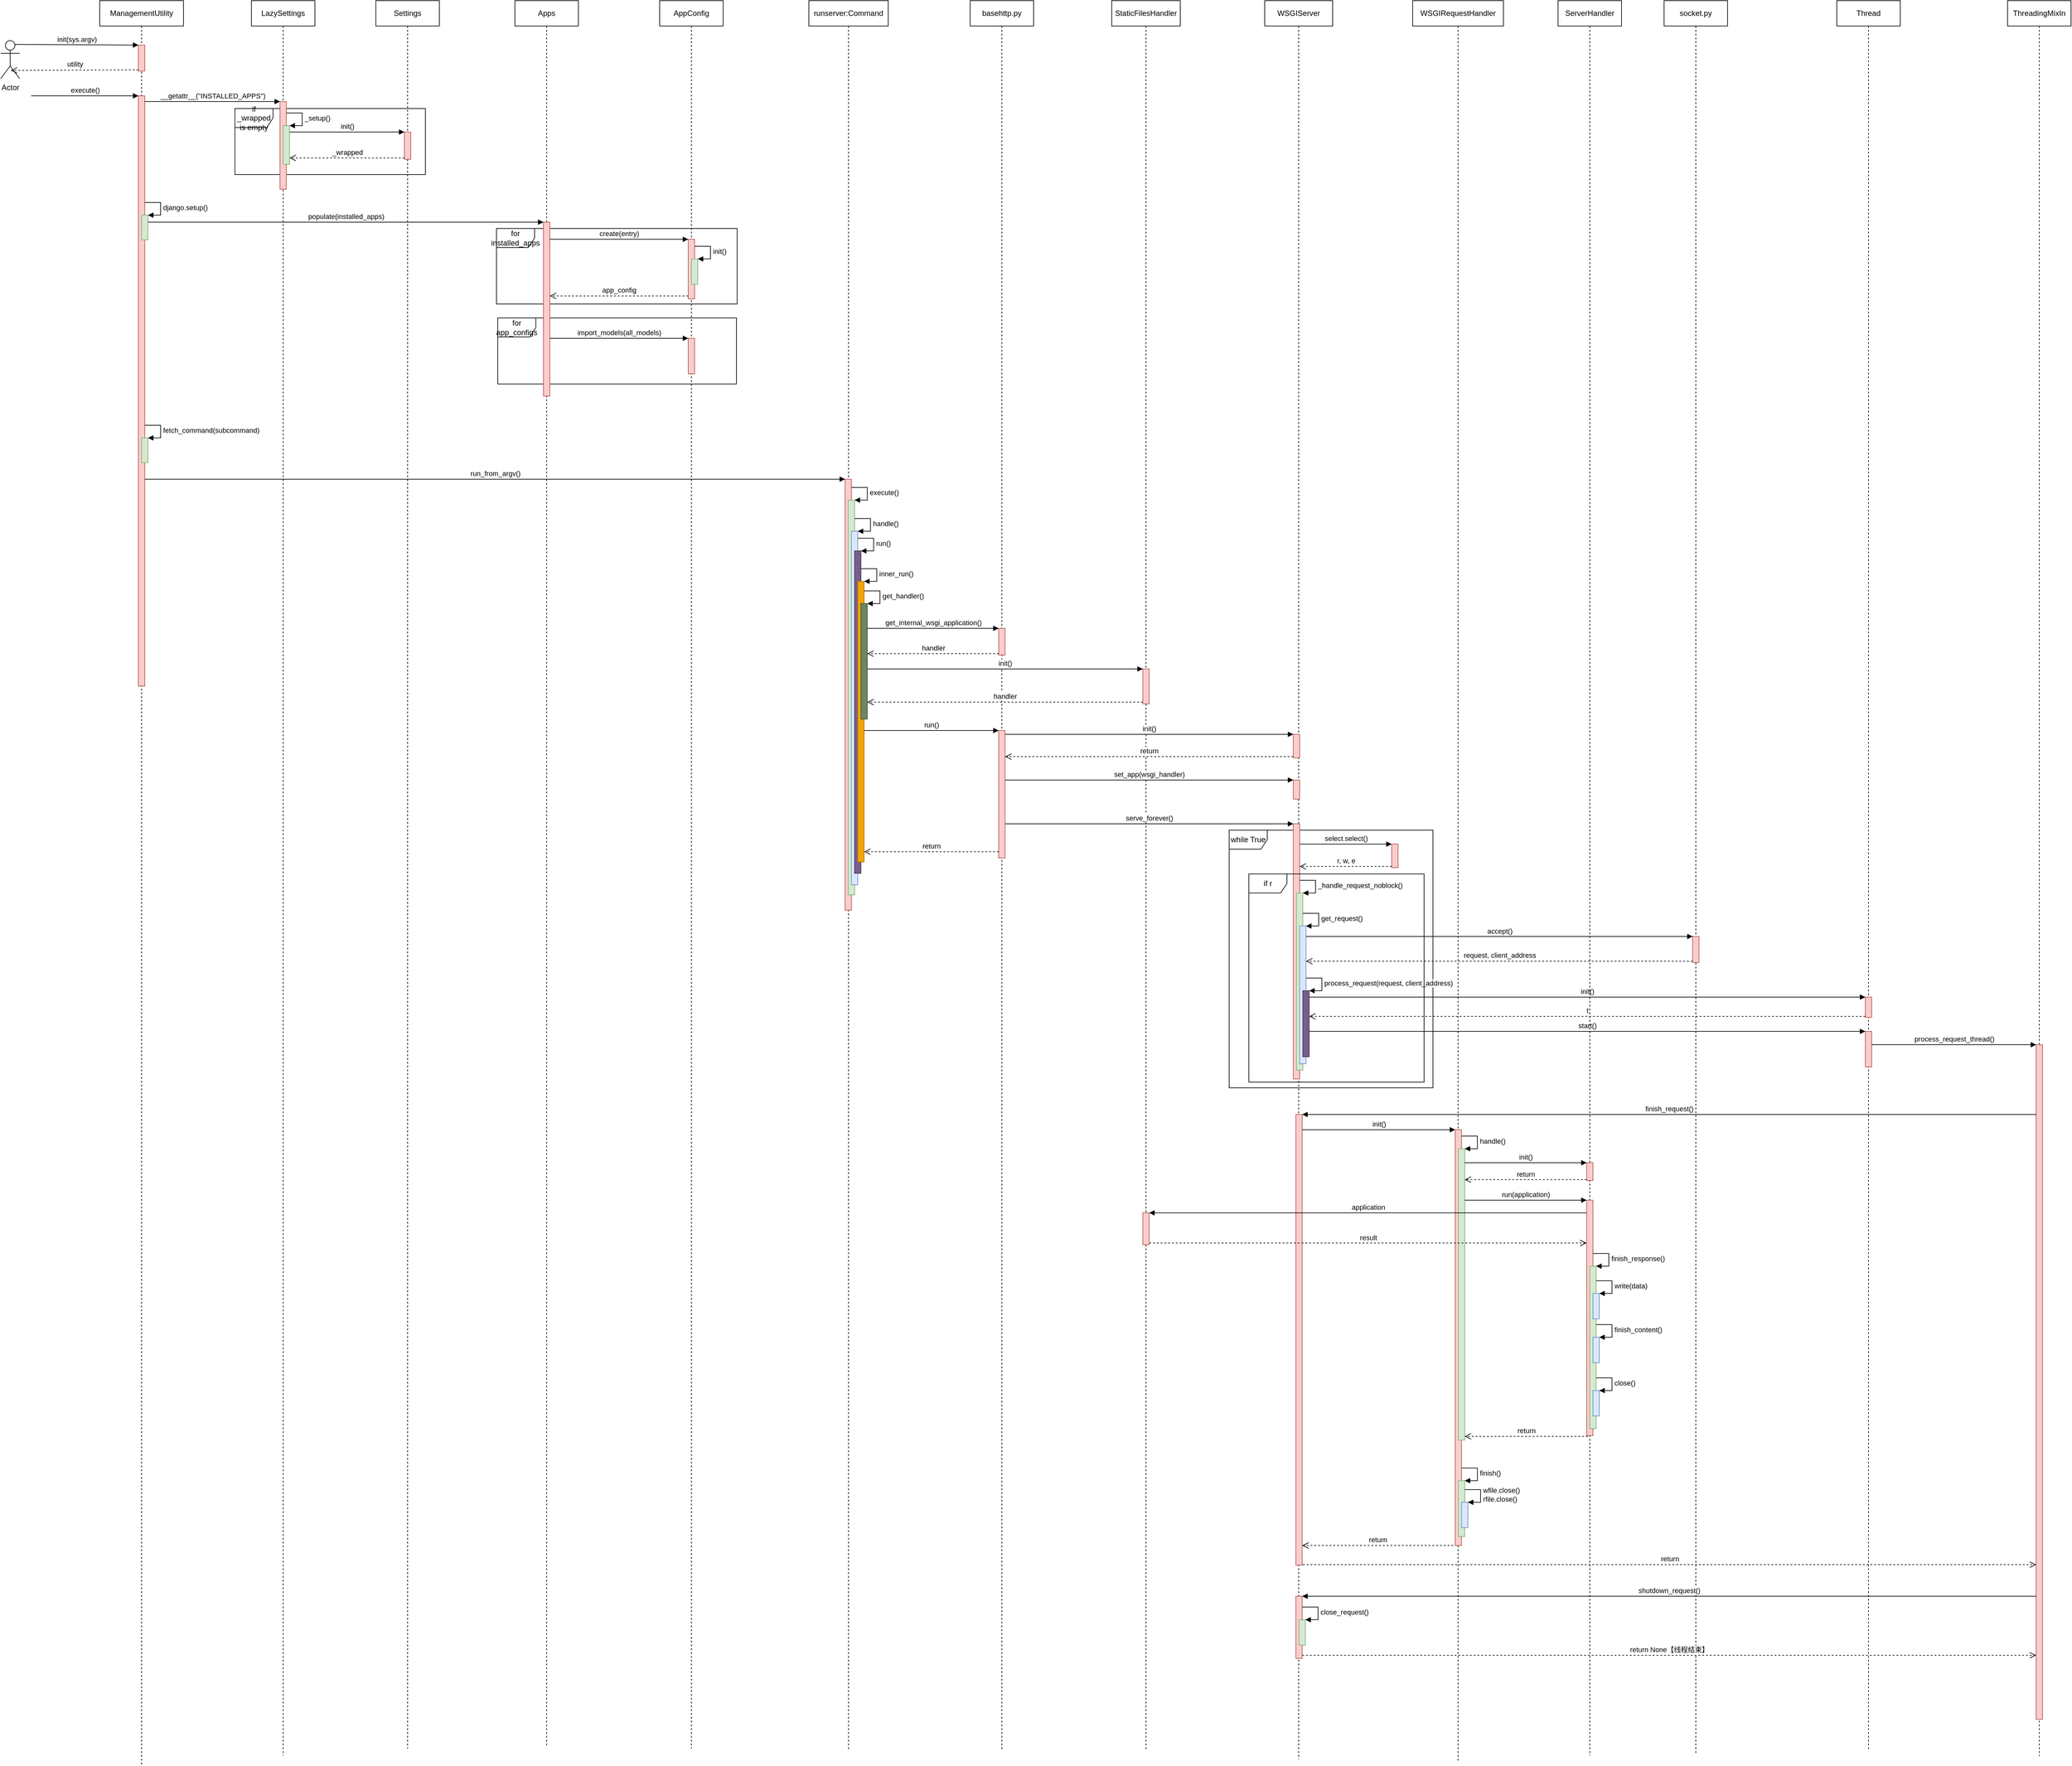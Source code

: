 <mxfile version="12.2.6" type="github" pages="1">
  <diagram name="Page-1" id="13e1069c-82ec-6db2-03f1-153e76fe0fe0">
    <mxGraphModel dx="868" dy="860" grid="0" gridSize="10" guides="1" tooltips="1" connect="1" arrows="1" fold="1" page="0" pageScale="1" pageWidth="1100" pageHeight="850" background="#ffffff" math="0" shadow="0">
      <root>
        <mxCell id="0"/>
        <mxCell id="1" parent="0"/>
        <mxCell id="K_6I9SXQ4BG5GaX6Mt39-45" value="while True" style="shape=umlFrame;whiteSpace=wrap;html=1;" parent="1" vertex="1">
          <mxGeometry x="1969" y="1291" width="321" height="406" as="geometry"/>
        </mxCell>
        <mxCell id="3R1nxpf77wTPrujjXhb4-21" value="if _wrapped is empty" style="shape=umlFrame;whiteSpace=wrap;html=1;" parent="1" vertex="1">
          <mxGeometry x="403" y="154" width="300" height="104" as="geometry"/>
        </mxCell>
        <mxCell id="K_6I9SXQ4BG5GaX6Mt39-1" value="for installed_apps" style="shape=umlFrame;whiteSpace=wrap;html=1;" parent="1" vertex="1">
          <mxGeometry x="815" y="343" width="379" height="119" as="geometry"/>
        </mxCell>
        <mxCell id="K_6I9SXQ4BG5GaX6Mt39-5" value="for&lt;br&gt;app_configs" style="shape=umlFrame;whiteSpace=wrap;html=1;" parent="1" vertex="1">
          <mxGeometry x="817" y="484" width="376" height="104" as="geometry"/>
        </mxCell>
        <mxCell id="3R1nxpf77wTPrujjXhb4-1" value="ManagementUtility" style="shape=umlLifeline;perimeter=lifelinePerimeter;whiteSpace=wrap;html=1;container=1;collapsible=0;recursiveResize=0;outlineConnect=0;" parent="1" vertex="1">
          <mxGeometry x="190" y="-16" width="132" height="2780" as="geometry"/>
        </mxCell>
        <mxCell id="3R1nxpf77wTPrujjXhb4-3" value="" style="html=1;points=[];perimeter=orthogonalPerimeter;fillColor=#f8cecc;strokeColor=#b85450;" parent="3R1nxpf77wTPrujjXhb4-1" vertex="1">
          <mxGeometry x="61" y="70" width="10" height="41" as="geometry"/>
        </mxCell>
        <mxCell id="3R1nxpf77wTPrujjXhb4-6" value="" style="html=1;points=[];perimeter=orthogonalPerimeter;fontFamily=Helvetica;fontSize=12;align=center;strokeColor=#b85450;fillColor=#f8cecc;" parent="3R1nxpf77wTPrujjXhb4-1" vertex="1">
          <mxGeometry x="61" y="150" width="10" height="930" as="geometry"/>
        </mxCell>
        <mxCell id="3R1nxpf77wTPrujjXhb4-7" value="&lt;span style=&quot;font-size: 11px&quot;&gt;execute()&lt;/span&gt;" style="html=1;verticalAlign=bottom;endArrow=block;entryX=0;entryY=0;" parent="3R1nxpf77wTPrujjXhb4-1" target="3R1nxpf77wTPrujjXhb4-6" edge="1">
          <mxGeometry relative="1" as="geometry">
            <mxPoint x="-108" y="150" as="sourcePoint"/>
          </mxGeometry>
        </mxCell>
        <mxCell id="3R1nxpf77wTPrujjXhb4-25" value="" style="html=1;points=[];perimeter=orthogonalPerimeter;fillColor=#d5e8d4;strokeColor=#82b366;" parent="3R1nxpf77wTPrujjXhb4-1" vertex="1">
          <mxGeometry x="66" y="338" width="10" height="39" as="geometry"/>
        </mxCell>
        <mxCell id="3R1nxpf77wTPrujjXhb4-26" value="django.setup()" style="edgeStyle=orthogonalEdgeStyle;html=1;align=left;spacingLeft=2;endArrow=block;rounded=0;entryX=1;entryY=0;" parent="3R1nxpf77wTPrujjXhb4-1" target="3R1nxpf77wTPrujjXhb4-25" edge="1">
          <mxGeometry relative="1" as="geometry">
            <mxPoint x="71" y="318" as="sourcePoint"/>
            <Array as="points">
              <mxPoint x="96" y="318"/>
            </Array>
          </mxGeometry>
        </mxCell>
        <mxCell id="K_6I9SXQ4BG5GaX6Mt39-6" value="" style="html=1;points=[];perimeter=orthogonalPerimeter;fillColor=#d5e8d4;strokeColor=#82b366;" parent="3R1nxpf77wTPrujjXhb4-1" vertex="1">
          <mxGeometry x="66" y="689" width="10" height="39" as="geometry"/>
        </mxCell>
        <mxCell id="K_6I9SXQ4BG5GaX6Mt39-7" value="fetch_command(subcommand)" style="edgeStyle=orthogonalEdgeStyle;html=1;align=left;spacingLeft=2;endArrow=block;rounded=0;entryX=1;entryY=0;" parent="3R1nxpf77wTPrujjXhb4-1" target="K_6I9SXQ4BG5GaX6Mt39-6" edge="1">
          <mxGeometry relative="1" as="geometry">
            <mxPoint x="71" y="669" as="sourcePoint"/>
            <Array as="points">
              <mxPoint x="96" y="669"/>
            </Array>
          </mxGeometry>
        </mxCell>
        <mxCell id="3R1nxpf77wTPrujjXhb4-2" value="Actor" style="shape=umlActor;verticalLabelPosition=bottom;labelBackgroundColor=#ffffff;verticalAlign=top;html=1;" parent="1" vertex="1">
          <mxGeometry x="34" y="47" width="30" height="60" as="geometry"/>
        </mxCell>
        <mxCell id="3R1nxpf77wTPrujjXhb4-4" value="init(sys.argv)" style="html=1;verticalAlign=bottom;endArrow=block;entryX=0;entryY=0;exitX=0.75;exitY=0.1;exitDx=0;exitDy=0;exitPerimeter=0;" parent="1" source="3R1nxpf77wTPrujjXhb4-2" target="3R1nxpf77wTPrujjXhb4-3" edge="1">
          <mxGeometry relative="1" as="geometry">
            <mxPoint x="181" y="54" as="sourcePoint"/>
          </mxGeometry>
        </mxCell>
        <mxCell id="3R1nxpf77wTPrujjXhb4-5" value="utility" style="html=1;verticalAlign=bottom;endArrow=open;dashed=1;endSize=8;exitX=0;exitY=0.95;entryX=0.533;entryY=0.783;entryDx=0;entryDy=0;entryPerimeter=0;" parent="1" source="3R1nxpf77wTPrujjXhb4-3" target="3R1nxpf77wTPrujjXhb4-2" edge="1">
          <mxGeometry relative="1" as="geometry">
            <mxPoint x="181" y="130" as="targetPoint"/>
          </mxGeometry>
        </mxCell>
        <mxCell id="3R1nxpf77wTPrujjXhb4-9" value="LazySettings" style="shape=umlLifeline;perimeter=lifelinePerimeter;whiteSpace=wrap;html=1;container=1;collapsible=0;recursiveResize=0;outlineConnect=0;" parent="1" vertex="1">
          <mxGeometry x="429" y="-16" width="100" height="2765" as="geometry"/>
        </mxCell>
        <mxCell id="3R1nxpf77wTPrujjXhb4-15" value="" style="html=1;points=[];perimeter=orthogonalPerimeter;fillColor=#f8cecc;strokeColor=#b85450;" parent="3R1nxpf77wTPrujjXhb4-9" vertex="1">
          <mxGeometry x="45" y="159" width="10" height="138" as="geometry"/>
        </mxCell>
        <mxCell id="3R1nxpf77wTPrujjXhb4-19" value="" style="html=1;points=[];perimeter=orthogonalPerimeter;fillColor=#d5e8d4;strokeColor=#82b366;" parent="3R1nxpf77wTPrujjXhb4-9" vertex="1">
          <mxGeometry x="50" y="197" width="10" height="61" as="geometry"/>
        </mxCell>
        <mxCell id="3R1nxpf77wTPrujjXhb4-20" value="_setup()" style="edgeStyle=orthogonalEdgeStyle;html=1;align=left;spacingLeft=2;endArrow=block;rounded=0;entryX=1;entryY=0;" parent="3R1nxpf77wTPrujjXhb4-9" target="3R1nxpf77wTPrujjXhb4-19" edge="1">
          <mxGeometry relative="1" as="geometry">
            <mxPoint x="55" y="177" as="sourcePoint"/>
            <Array as="points">
              <mxPoint x="80" y="177"/>
            </Array>
          </mxGeometry>
        </mxCell>
        <mxCell id="3R1nxpf77wTPrujjXhb4-16" value="__getattr__(&quot;INSTALLED_APPS&quot;)" style="html=1;verticalAlign=bottom;endArrow=block;entryX=0;entryY=0;" parent="1" source="3R1nxpf77wTPrujjXhb4-6" target="3R1nxpf77wTPrujjXhb4-15" edge="1">
          <mxGeometry relative="1" as="geometry">
            <mxPoint x="404" y="143" as="sourcePoint"/>
          </mxGeometry>
        </mxCell>
        <mxCell id="3R1nxpf77wTPrujjXhb4-18" value="Settings" style="shape=umlLifeline;perimeter=lifelinePerimeter;whiteSpace=wrap;html=1;container=1;collapsible=0;recursiveResize=0;outlineConnect=0;" parent="1" vertex="1">
          <mxGeometry x="625" y="-16" width="100" height="2754" as="geometry"/>
        </mxCell>
        <mxCell id="3R1nxpf77wTPrujjXhb4-22" value="" style="html=1;points=[];perimeter=orthogonalPerimeter;fillColor=#f8cecc;strokeColor=#b85450;" parent="3R1nxpf77wTPrujjXhb4-18" vertex="1">
          <mxGeometry x="45" y="207" width="10" height="43" as="geometry"/>
        </mxCell>
        <mxCell id="3R1nxpf77wTPrujjXhb4-23" value="init()" style="html=1;verticalAlign=bottom;endArrow=block;entryX=0;entryY=0;" parent="1" source="3R1nxpf77wTPrujjXhb4-19" target="3R1nxpf77wTPrujjXhb4-22" edge="1">
          <mxGeometry relative="1" as="geometry">
            <mxPoint x="600" y="191" as="sourcePoint"/>
          </mxGeometry>
        </mxCell>
        <mxCell id="3R1nxpf77wTPrujjXhb4-24" value="_wrapped" style="html=1;verticalAlign=bottom;endArrow=open;dashed=1;endSize=8;exitX=0;exitY=0.95;" parent="1" source="3R1nxpf77wTPrujjXhb4-22" target="3R1nxpf77wTPrujjXhb4-19" edge="1">
          <mxGeometry relative="1" as="geometry">
            <mxPoint x="514" y="228" as="targetPoint"/>
          </mxGeometry>
        </mxCell>
        <mxCell id="3R1nxpf77wTPrujjXhb4-27" value="Apps" style="shape=umlLifeline;perimeter=lifelinePerimeter;whiteSpace=wrap;html=1;container=1;collapsible=0;recursiveResize=0;outlineConnect=0;" parent="1" vertex="1">
          <mxGeometry x="844" y="-16" width="100" height="2751" as="geometry"/>
        </mxCell>
        <mxCell id="3R1nxpf77wTPrujjXhb4-28" value="" style="html=1;points=[];perimeter=orthogonalPerimeter;fillColor=#f8cecc;strokeColor=#b85450;" parent="3R1nxpf77wTPrujjXhb4-27" vertex="1">
          <mxGeometry x="45" y="349" width="10" height="274" as="geometry"/>
        </mxCell>
        <mxCell id="3R1nxpf77wTPrujjXhb4-29" value="populate(installed_apps)" style="html=1;verticalAlign=bottom;endArrow=block;entryX=0;entryY=0;" parent="1" source="3R1nxpf77wTPrujjXhb4-25" target="3R1nxpf77wTPrujjXhb4-28" edge="1">
          <mxGeometry relative="1" as="geometry">
            <mxPoint x="819" y="339" as="sourcePoint"/>
          </mxGeometry>
        </mxCell>
        <mxCell id="3R1nxpf77wTPrujjXhb4-31" value="AppConfig" style="shape=umlLifeline;perimeter=lifelinePerimeter;whiteSpace=wrap;html=1;container=1;collapsible=0;recursiveResize=0;outlineConnect=0;" parent="1" vertex="1">
          <mxGeometry x="1072" y="-16" width="100" height="2754" as="geometry"/>
        </mxCell>
        <mxCell id="3R1nxpf77wTPrujjXhb4-32" value="" style="html=1;points=[];perimeter=orthogonalPerimeter;fillColor=#f8cecc;strokeColor=#b85450;" parent="3R1nxpf77wTPrujjXhb4-31" vertex="1">
          <mxGeometry x="45" y="376" width="10" height="94" as="geometry"/>
        </mxCell>
        <mxCell id="3R1nxpf77wTPrujjXhb4-35" value="" style="html=1;points=[];perimeter=orthogonalPerimeter;fillColor=#d5e8d4;strokeColor=#82b366;" parent="3R1nxpf77wTPrujjXhb4-31" vertex="1">
          <mxGeometry x="50" y="407" width="10" height="40" as="geometry"/>
        </mxCell>
        <mxCell id="3R1nxpf77wTPrujjXhb4-36" value="init()" style="edgeStyle=orthogonalEdgeStyle;html=1;align=left;spacingLeft=2;endArrow=block;rounded=0;entryX=1;entryY=0;" parent="3R1nxpf77wTPrujjXhb4-31" target="3R1nxpf77wTPrujjXhb4-35" edge="1">
          <mxGeometry relative="1" as="geometry">
            <mxPoint x="55" y="387" as="sourcePoint"/>
            <Array as="points">
              <mxPoint x="80" y="387"/>
            </Array>
          </mxGeometry>
        </mxCell>
        <mxCell id="K_6I9SXQ4BG5GaX6Mt39-2" value="" style="html=1;points=[];perimeter=orthogonalPerimeter;fillColor=#f8cecc;strokeColor=#b85450;" parent="3R1nxpf77wTPrujjXhb4-31" vertex="1">
          <mxGeometry x="45" y="532" width="10" height="56" as="geometry"/>
        </mxCell>
        <mxCell id="3R1nxpf77wTPrujjXhb4-33" value="create(entry)" style="html=1;verticalAlign=bottom;endArrow=block;entryX=0;entryY=0;" parent="1" source="3R1nxpf77wTPrujjXhb4-28" target="3R1nxpf77wTPrujjXhb4-32" edge="1">
          <mxGeometry relative="1" as="geometry">
            <mxPoint x="1047" y="346" as="sourcePoint"/>
          </mxGeometry>
        </mxCell>
        <mxCell id="3R1nxpf77wTPrujjXhb4-34" value="app_config" style="html=1;verticalAlign=bottom;endArrow=open;dashed=1;endSize=8;exitX=0;exitY=0.95;" parent="1" source="3R1nxpf77wTPrujjXhb4-32" target="3R1nxpf77wTPrujjXhb4-28" edge="1">
          <mxGeometry relative="1" as="geometry">
            <mxPoint x="1047" y="422" as="targetPoint"/>
          </mxGeometry>
        </mxCell>
        <mxCell id="K_6I9SXQ4BG5GaX6Mt39-3" value="import_models(all_models)" style="html=1;verticalAlign=bottom;endArrow=block;entryX=0;entryY=0;" parent="1" source="3R1nxpf77wTPrujjXhb4-28" target="K_6I9SXQ4BG5GaX6Mt39-2" edge="1">
          <mxGeometry relative="1" as="geometry">
            <mxPoint x="1047" y="516" as="sourcePoint"/>
          </mxGeometry>
        </mxCell>
        <mxCell id="K_6I9SXQ4BG5GaX6Mt39-8" value="runserver:Command" style="shape=umlLifeline;perimeter=lifelinePerimeter;whiteSpace=wrap;html=1;container=1;collapsible=0;recursiveResize=0;outlineConnect=0;" parent="1" vertex="1">
          <mxGeometry x="1307" y="-16" width="125" height="2756" as="geometry"/>
        </mxCell>
        <mxCell id="K_6I9SXQ4BG5GaX6Mt39-9" value="" style="html=1;points=[];perimeter=orthogonalPerimeter;fillColor=#f8cecc;strokeColor=#b85450;" parent="K_6I9SXQ4BG5GaX6Mt39-8" vertex="1">
          <mxGeometry x="57" y="754" width="10" height="679" as="geometry"/>
        </mxCell>
        <mxCell id="K_6I9SXQ4BG5GaX6Mt39-12" value="" style="html=1;points=[];perimeter=orthogonalPerimeter;fillColor=#d5e8d4;strokeColor=#82b366;" parent="K_6I9SXQ4BG5GaX6Mt39-8" vertex="1">
          <mxGeometry x="62" y="787" width="10" height="622" as="geometry"/>
        </mxCell>
        <mxCell id="K_6I9SXQ4BG5GaX6Mt39-13" value="execute()" style="edgeStyle=orthogonalEdgeStyle;html=1;align=left;spacingLeft=2;endArrow=block;rounded=0;entryX=1;entryY=0;" parent="K_6I9SXQ4BG5GaX6Mt39-8" target="K_6I9SXQ4BG5GaX6Mt39-12" edge="1">
          <mxGeometry relative="1" as="geometry">
            <mxPoint x="67" y="767" as="sourcePoint"/>
            <Array as="points">
              <mxPoint x="92" y="767"/>
            </Array>
          </mxGeometry>
        </mxCell>
        <mxCell id="K_6I9SXQ4BG5GaX6Mt39-14" value="" style="html=1;points=[];perimeter=orthogonalPerimeter;fillColor=#dae8fc;strokeColor=#6c8ebf;" parent="K_6I9SXQ4BG5GaX6Mt39-8" vertex="1">
          <mxGeometry x="67" y="836" width="10" height="557" as="geometry"/>
        </mxCell>
        <mxCell id="K_6I9SXQ4BG5GaX6Mt39-15" value="handle()" style="edgeStyle=orthogonalEdgeStyle;html=1;align=left;spacingLeft=2;endArrow=block;rounded=0;entryX=1;entryY=0;" parent="K_6I9SXQ4BG5GaX6Mt39-8" target="K_6I9SXQ4BG5GaX6Mt39-14" edge="1">
          <mxGeometry relative="1" as="geometry">
            <mxPoint x="72" y="816" as="sourcePoint"/>
            <Array as="points">
              <mxPoint x="97" y="816"/>
            </Array>
          </mxGeometry>
        </mxCell>
        <mxCell id="K_6I9SXQ4BG5GaX6Mt39-16" value="" style="html=1;points=[];perimeter=orthogonalPerimeter;fillColor=#76608a;strokeColor=#432D57;fontColor=#ffffff;" parent="K_6I9SXQ4BG5GaX6Mt39-8" vertex="1">
          <mxGeometry x="72" y="867" width="10" height="508" as="geometry"/>
        </mxCell>
        <mxCell id="K_6I9SXQ4BG5GaX6Mt39-17" value="run()" style="edgeStyle=orthogonalEdgeStyle;html=1;align=left;spacingLeft=2;endArrow=block;rounded=0;entryX=1;entryY=0;" parent="K_6I9SXQ4BG5GaX6Mt39-8" target="K_6I9SXQ4BG5GaX6Mt39-16" edge="1">
          <mxGeometry relative="1" as="geometry">
            <mxPoint x="77" y="847" as="sourcePoint"/>
            <Array as="points">
              <mxPoint x="102" y="847"/>
            </Array>
          </mxGeometry>
        </mxCell>
        <mxCell id="K_6I9SXQ4BG5GaX6Mt39-18" value="" style="html=1;points=[];perimeter=orthogonalPerimeter;fillColor=#f0a30a;strokeColor=#BD7000;fontColor=#ffffff;" parent="K_6I9SXQ4BG5GaX6Mt39-8" vertex="1">
          <mxGeometry x="77" y="915" width="10" height="442" as="geometry"/>
        </mxCell>
        <mxCell id="K_6I9SXQ4BG5GaX6Mt39-19" value="inner_run()" style="edgeStyle=orthogonalEdgeStyle;html=1;align=left;spacingLeft=2;endArrow=block;rounded=0;entryX=1;entryY=0;" parent="K_6I9SXQ4BG5GaX6Mt39-8" target="K_6I9SXQ4BG5GaX6Mt39-18" edge="1">
          <mxGeometry relative="1" as="geometry">
            <mxPoint x="82" y="895" as="sourcePoint"/>
            <Array as="points">
              <mxPoint x="107" y="895"/>
            </Array>
          </mxGeometry>
        </mxCell>
        <mxCell id="K_6I9SXQ4BG5GaX6Mt39-20" value="" style="html=1;points=[];perimeter=orthogonalPerimeter;fillColor=#6d8764;strokeColor=#3A5431;fontColor=#ffffff;" parent="K_6I9SXQ4BG5GaX6Mt39-8" vertex="1">
          <mxGeometry x="82" y="950" width="10" height="182" as="geometry"/>
        </mxCell>
        <mxCell id="K_6I9SXQ4BG5GaX6Mt39-21" value="get_handler()" style="edgeStyle=orthogonalEdgeStyle;html=1;align=left;spacingLeft=2;endArrow=block;rounded=0;entryX=1;entryY=0;" parent="K_6I9SXQ4BG5GaX6Mt39-8" target="K_6I9SXQ4BG5GaX6Mt39-20" edge="1">
          <mxGeometry relative="1" as="geometry">
            <mxPoint x="87" y="930" as="sourcePoint"/>
            <Array as="points">
              <mxPoint x="112" y="930"/>
            </Array>
          </mxGeometry>
        </mxCell>
        <mxCell id="K_6I9SXQ4BG5GaX6Mt39-10" value="run_from_argv()" style="html=1;verticalAlign=bottom;endArrow=block;entryX=0;entryY=0;" parent="1" source="3R1nxpf77wTPrujjXhb4-6" target="K_6I9SXQ4BG5GaX6Mt39-9" edge="1">
          <mxGeometry relative="1" as="geometry">
            <mxPoint x="1282" y="768" as="sourcePoint"/>
          </mxGeometry>
        </mxCell>
        <mxCell id="K_6I9SXQ4BG5GaX6Mt39-22" value="basehttp.py" style="shape=umlLifeline;perimeter=lifelinePerimeter;whiteSpace=wrap;html=1;container=1;collapsible=0;recursiveResize=0;outlineConnect=0;" parent="1" vertex="1">
          <mxGeometry x="1561" y="-16" width="100" height="2758" as="geometry"/>
        </mxCell>
        <mxCell id="K_6I9SXQ4BG5GaX6Mt39-23" value="" style="html=1;points=[];perimeter=orthogonalPerimeter;fillColor=#f8cecc;strokeColor=#b85450;" parent="K_6I9SXQ4BG5GaX6Mt39-22" vertex="1">
          <mxGeometry x="45" y="989" width="10" height="42" as="geometry"/>
        </mxCell>
        <mxCell id="K_6I9SXQ4BG5GaX6Mt39-30" value="" style="html=1;points=[];perimeter=orthogonalPerimeter;fillColor=#f8cecc;strokeColor=#b85450;" parent="K_6I9SXQ4BG5GaX6Mt39-22" vertex="1">
          <mxGeometry x="45" y="1150" width="10" height="201" as="geometry"/>
        </mxCell>
        <mxCell id="K_6I9SXQ4BG5GaX6Mt39-24" value="get_internal_wsgi_application()" style="html=1;verticalAlign=bottom;endArrow=block;entryX=0;entryY=0;" parent="1" source="K_6I9SXQ4BG5GaX6Mt39-20" target="K_6I9SXQ4BG5GaX6Mt39-23" edge="1">
          <mxGeometry relative="1" as="geometry">
            <mxPoint x="1536" y="945" as="sourcePoint"/>
          </mxGeometry>
        </mxCell>
        <mxCell id="K_6I9SXQ4BG5GaX6Mt39-26" value="StaticFilesHandler" style="shape=umlLifeline;perimeter=lifelinePerimeter;whiteSpace=wrap;html=1;container=1;collapsible=0;recursiveResize=0;outlineConnect=0;" parent="1" vertex="1">
          <mxGeometry x="1784" y="-16" width="108" height="2758" as="geometry"/>
        </mxCell>
        <mxCell id="K_6I9SXQ4BG5GaX6Mt39-27" value="" style="html=1;points=[];perimeter=orthogonalPerimeter;fillColor=#f8cecc;strokeColor=#b85450;" parent="K_6I9SXQ4BG5GaX6Mt39-26" vertex="1">
          <mxGeometry x="49" y="1053" width="10" height="55" as="geometry"/>
        </mxCell>
        <mxCell id="K_6I9SXQ4BG5GaX6Mt39-90" value="" style="html=1;points=[];perimeter=orthogonalPerimeter;fillColor=#f8cecc;strokeColor=#b85450;" parent="K_6I9SXQ4BG5GaX6Mt39-26" vertex="1">
          <mxGeometry x="49" y="1910" width="10" height="50" as="geometry"/>
        </mxCell>
        <mxCell id="K_6I9SXQ4BG5GaX6Mt39-25" value="handler" style="html=1;verticalAlign=bottom;endArrow=open;dashed=1;endSize=8;exitX=0;exitY=0.95;" parent="1" source="K_6I9SXQ4BG5GaX6Mt39-23" target="K_6I9SXQ4BG5GaX6Mt39-20" edge="1">
          <mxGeometry relative="1" as="geometry">
            <mxPoint x="1536" y="1021" as="targetPoint"/>
          </mxGeometry>
        </mxCell>
        <mxCell id="K_6I9SXQ4BG5GaX6Mt39-28" value="init()" style="html=1;verticalAlign=bottom;endArrow=block;entryX=0;entryY=0;" parent="1" source="K_6I9SXQ4BG5GaX6Mt39-20" target="K_6I9SXQ4BG5GaX6Mt39-27" edge="1">
          <mxGeometry relative="1" as="geometry">
            <mxPoint x="1763" y="1009" as="sourcePoint"/>
          </mxGeometry>
        </mxCell>
        <mxCell id="K_6I9SXQ4BG5GaX6Mt39-29" value="handler" style="html=1;verticalAlign=bottom;endArrow=open;dashed=1;endSize=8;exitX=0;exitY=0.95;" parent="1" source="K_6I9SXQ4BG5GaX6Mt39-27" target="K_6I9SXQ4BG5GaX6Mt39-20" edge="1">
          <mxGeometry relative="1" as="geometry">
            <mxPoint x="1763" y="1085" as="targetPoint"/>
          </mxGeometry>
        </mxCell>
        <mxCell id="K_6I9SXQ4BG5GaX6Mt39-31" value="run()" style="html=1;verticalAlign=bottom;endArrow=block;entryX=0;entryY=0;" parent="1" source="K_6I9SXQ4BG5GaX6Mt39-18" target="K_6I9SXQ4BG5GaX6Mt39-30" edge="1">
          <mxGeometry relative="1" as="geometry">
            <mxPoint x="1536" y="1134" as="sourcePoint"/>
          </mxGeometry>
        </mxCell>
        <mxCell id="K_6I9SXQ4BG5GaX6Mt39-32" value="return" style="html=1;verticalAlign=bottom;endArrow=open;dashed=1;endSize=8;exitX=0;exitY=0.95;" parent="1" source="K_6I9SXQ4BG5GaX6Mt39-30" target="K_6I9SXQ4BG5GaX6Mt39-18" edge="1">
          <mxGeometry relative="1" as="geometry">
            <mxPoint x="1536" y="1210" as="targetPoint"/>
          </mxGeometry>
        </mxCell>
        <mxCell id="K_6I9SXQ4BG5GaX6Mt39-33" value="WSGIServer" style="shape=umlLifeline;perimeter=lifelinePerimeter;whiteSpace=wrap;html=1;container=1;collapsible=0;recursiveResize=0;outlineConnect=0;" parent="1" vertex="1">
          <mxGeometry x="2025" y="-16" width="107" height="2771" as="geometry"/>
        </mxCell>
        <mxCell id="K_6I9SXQ4BG5GaX6Mt39-34" value="" style="html=1;points=[];perimeter=orthogonalPerimeter;fillColor=#f8cecc;strokeColor=#b85450;" parent="K_6I9SXQ4BG5GaX6Mt39-33" vertex="1">
          <mxGeometry x="45" y="1156" width="10" height="37" as="geometry"/>
        </mxCell>
        <mxCell id="K_6I9SXQ4BG5GaX6Mt39-37" value="" style="html=1;points=[];perimeter=orthogonalPerimeter;fillColor=#f8cecc;strokeColor=#b85450;" parent="K_6I9SXQ4BG5GaX6Mt39-33" vertex="1">
          <mxGeometry x="45" y="1228" width="10" height="30" as="geometry"/>
        </mxCell>
        <mxCell id="K_6I9SXQ4BG5GaX6Mt39-42" value="" style="html=1;points=[];perimeter=orthogonalPerimeter;fillColor=#f8cecc;strokeColor=#b85450;" parent="K_6I9SXQ4BG5GaX6Mt39-33" vertex="1">
          <mxGeometry x="45" y="1297" width="10" height="402" as="geometry"/>
        </mxCell>
        <mxCell id="K_6I9SXQ4BG5GaX6Mt39-49" value="" style="html=1;points=[];perimeter=orthogonalPerimeter;fillColor=#d5e8d4;strokeColor=#82b366;" parent="K_6I9SXQ4BG5GaX6Mt39-33" vertex="1">
          <mxGeometry x="50" y="1406" width="10" height="279" as="geometry"/>
        </mxCell>
        <mxCell id="K_6I9SXQ4BG5GaX6Mt39-50" value="_handle_request_noblock()" style="edgeStyle=orthogonalEdgeStyle;html=1;align=left;spacingLeft=2;endArrow=block;rounded=0;entryX=1;entryY=0;" parent="K_6I9SXQ4BG5GaX6Mt39-33" target="K_6I9SXQ4BG5GaX6Mt39-49" edge="1">
          <mxGeometry relative="1" as="geometry">
            <mxPoint x="55" y="1386" as="sourcePoint"/>
            <Array as="points">
              <mxPoint x="80" y="1386"/>
            </Array>
          </mxGeometry>
        </mxCell>
        <mxCell id="K_6I9SXQ4BG5GaX6Mt39-51" value="" style="html=1;points=[];perimeter=orthogonalPerimeter;fillColor=#dae8fc;strokeColor=#6c8ebf;" parent="K_6I9SXQ4BG5GaX6Mt39-33" vertex="1">
          <mxGeometry x="55" y="1458" width="10" height="217" as="geometry"/>
        </mxCell>
        <mxCell id="K_6I9SXQ4BG5GaX6Mt39-52" value="get_request()" style="edgeStyle=orthogonalEdgeStyle;html=1;align=left;spacingLeft=2;endArrow=block;rounded=0;entryX=1;entryY=0;" parent="K_6I9SXQ4BG5GaX6Mt39-33" target="K_6I9SXQ4BG5GaX6Mt39-51" edge="1">
          <mxGeometry relative="1" as="geometry">
            <mxPoint x="60" y="1438" as="sourcePoint"/>
            <Array as="points">
              <mxPoint x="85" y="1438"/>
            </Array>
          </mxGeometry>
        </mxCell>
        <mxCell id="K_6I9SXQ4BG5GaX6Mt39-58" value="" style="html=1;points=[];perimeter=orthogonalPerimeter;fillColor=#76608a;strokeColor=#432D57;fontColor=#ffffff;" parent="K_6I9SXQ4BG5GaX6Mt39-33" vertex="1">
          <mxGeometry x="60" y="1560" width="10" height="104" as="geometry"/>
        </mxCell>
        <mxCell id="K_6I9SXQ4BG5GaX6Mt39-59" value="process_request(request, client_address)" style="edgeStyle=orthogonalEdgeStyle;html=1;align=left;spacingLeft=2;endArrow=block;rounded=0;entryX=1;entryY=0;" parent="K_6I9SXQ4BG5GaX6Mt39-33" target="K_6I9SXQ4BG5GaX6Mt39-58" edge="1">
          <mxGeometry relative="1" as="geometry">
            <mxPoint x="65" y="1540" as="sourcePoint"/>
            <Array as="points">
              <mxPoint x="90" y="1540"/>
            </Array>
          </mxGeometry>
        </mxCell>
        <mxCell id="K_6I9SXQ4BG5GaX6Mt39-74" value="" style="html=1;points=[];perimeter=orthogonalPerimeter;fillColor=#f8cecc;strokeColor=#b85450;" parent="K_6I9SXQ4BG5GaX6Mt39-33" vertex="1">
          <mxGeometry x="49" y="1755" width="10" height="710" as="geometry"/>
        </mxCell>
        <mxCell id="qfiVB8sLSJDfFRtKk4Ek-18" value="" style="html=1;points=[];perimeter=orthogonalPerimeter;fillColor=#f8cecc;strokeColor=#b85450;" vertex="1" parent="K_6I9SXQ4BG5GaX6Mt39-33">
          <mxGeometry x="49" y="2514" width="10" height="98" as="geometry"/>
        </mxCell>
        <mxCell id="qfiVB8sLSJDfFRtKk4Ek-22" value="" style="html=1;points=[];perimeter=orthogonalPerimeter;fillColor=#d5e8d4;strokeColor=#82b366;" vertex="1" parent="K_6I9SXQ4BG5GaX6Mt39-33">
          <mxGeometry x="54" y="2551" width="10" height="40" as="geometry"/>
        </mxCell>
        <mxCell id="qfiVB8sLSJDfFRtKk4Ek-23" value="close_request()" style="edgeStyle=orthogonalEdgeStyle;html=1;align=left;spacingLeft=2;endArrow=block;rounded=0;entryX=1;entryY=0;" edge="1" target="qfiVB8sLSJDfFRtKk4Ek-22" parent="K_6I9SXQ4BG5GaX6Mt39-33">
          <mxGeometry relative="1" as="geometry">
            <mxPoint x="59" y="2531" as="sourcePoint"/>
            <Array as="points">
              <mxPoint x="84" y="2531"/>
            </Array>
          </mxGeometry>
        </mxCell>
        <mxCell id="K_6I9SXQ4BG5GaX6Mt39-35" value="init()" style="html=1;verticalAlign=bottom;endArrow=block;entryX=0;entryY=0;" parent="1" source="K_6I9SXQ4BG5GaX6Mt39-30" target="K_6I9SXQ4BG5GaX6Mt39-34" edge="1">
          <mxGeometry relative="1" as="geometry">
            <mxPoint x="2000" y="1140" as="sourcePoint"/>
          </mxGeometry>
        </mxCell>
        <mxCell id="K_6I9SXQ4BG5GaX6Mt39-36" value="return" style="html=1;verticalAlign=bottom;endArrow=open;dashed=1;endSize=8;exitX=0;exitY=0.95;" parent="1" source="K_6I9SXQ4BG5GaX6Mt39-34" target="K_6I9SXQ4BG5GaX6Mt39-30" edge="1">
          <mxGeometry relative="1" as="geometry">
            <mxPoint x="2000" y="1216" as="targetPoint"/>
          </mxGeometry>
        </mxCell>
        <mxCell id="K_6I9SXQ4BG5GaX6Mt39-38" value="set_app(wsgi_handler)" style="html=1;verticalAlign=bottom;endArrow=block;entryX=0;entryY=0;" parent="1" source="K_6I9SXQ4BG5GaX6Mt39-30" target="K_6I9SXQ4BG5GaX6Mt39-37" edge="1">
          <mxGeometry relative="1" as="geometry">
            <mxPoint x="2000" y="1212" as="sourcePoint"/>
          </mxGeometry>
        </mxCell>
        <mxCell id="K_6I9SXQ4BG5GaX6Mt39-43" value="serve_forever()" style="html=1;verticalAlign=bottom;endArrow=block;entryX=0;entryY=0;" parent="1" source="K_6I9SXQ4BG5GaX6Mt39-30" target="K_6I9SXQ4BG5GaX6Mt39-42" edge="1">
          <mxGeometry relative="1" as="geometry">
            <mxPoint x="2000" y="1270" as="sourcePoint"/>
          </mxGeometry>
        </mxCell>
        <mxCell id="K_6I9SXQ4BG5GaX6Mt39-46" value="" style="html=1;points=[];perimeter=orthogonalPerimeter;fillColor=#f8cecc;strokeColor=#b85450;" parent="1" vertex="1">
          <mxGeometry x="2225" y="1313" width="10" height="37" as="geometry"/>
        </mxCell>
        <mxCell id="K_6I9SXQ4BG5GaX6Mt39-47" value="select.select()" style="html=1;verticalAlign=bottom;endArrow=block;entryX=0;entryY=0;" parent="1" source="K_6I9SXQ4BG5GaX6Mt39-42" target="K_6I9SXQ4BG5GaX6Mt39-46" edge="1">
          <mxGeometry relative="1" as="geometry">
            <mxPoint x="2155" y="1313" as="sourcePoint"/>
          </mxGeometry>
        </mxCell>
        <mxCell id="K_6I9SXQ4BG5GaX6Mt39-48" value="r, w, e" style="html=1;verticalAlign=bottom;endArrow=open;dashed=1;endSize=8;exitX=0;exitY=0.95;" parent="1" source="K_6I9SXQ4BG5GaX6Mt39-46" target="K_6I9SXQ4BG5GaX6Mt39-42" edge="1">
          <mxGeometry relative="1" as="geometry">
            <mxPoint x="2155" y="1389" as="targetPoint"/>
          </mxGeometry>
        </mxCell>
        <mxCell id="K_6I9SXQ4BG5GaX6Mt39-53" value="socket.py" style="shape=umlLifeline;perimeter=lifelinePerimeter;whiteSpace=wrap;html=1;container=1;collapsible=0;recursiveResize=0;outlineConnect=0;" parent="1" vertex="1">
          <mxGeometry x="2654" y="-16" width="100" height="2764" as="geometry"/>
        </mxCell>
        <mxCell id="K_6I9SXQ4BG5GaX6Mt39-54" value="" style="html=1;points=[];perimeter=orthogonalPerimeter;fillColor=#f8cecc;strokeColor=#b85450;" parent="K_6I9SXQ4BG5GaX6Mt39-53" vertex="1">
          <mxGeometry x="45" y="1474.5" width="10" height="41" as="geometry"/>
        </mxCell>
        <mxCell id="K_6I9SXQ4BG5GaX6Mt39-55" value="accept()" style="html=1;verticalAlign=bottom;endArrow=block;entryX=0;entryY=0;" parent="1" source="K_6I9SXQ4BG5GaX6Mt39-51" target="K_6I9SXQ4BG5GaX6Mt39-54" edge="1">
          <mxGeometry relative="1" as="geometry">
            <mxPoint x="2323" y="1465" as="sourcePoint"/>
          </mxGeometry>
        </mxCell>
        <mxCell id="K_6I9SXQ4BG5GaX6Mt39-56" value="request, client_address" style="html=1;verticalAlign=bottom;endArrow=open;dashed=1;endSize=8;exitX=0;exitY=0.95;" parent="1" source="K_6I9SXQ4BG5GaX6Mt39-54" target="K_6I9SXQ4BG5GaX6Mt39-51" edge="1">
          <mxGeometry relative="1" as="geometry">
            <mxPoint x="2323" y="1541" as="targetPoint"/>
          </mxGeometry>
        </mxCell>
        <mxCell id="K_6I9SXQ4BG5GaX6Mt39-60" value="Thread" style="shape=umlLifeline;perimeter=lifelinePerimeter;whiteSpace=wrap;html=1;container=1;collapsible=0;recursiveResize=0;outlineConnect=0;" parent="1" vertex="1">
          <mxGeometry x="2926" y="-16" width="100" height="2755" as="geometry"/>
        </mxCell>
        <mxCell id="K_6I9SXQ4BG5GaX6Mt39-61" value="" style="html=1;points=[];perimeter=orthogonalPerimeter;fillColor=#f8cecc;strokeColor=#b85450;" parent="K_6I9SXQ4BG5GaX6Mt39-60" vertex="1">
          <mxGeometry x="45" y="1570" width="10" height="32" as="geometry"/>
        </mxCell>
        <mxCell id="K_6I9SXQ4BG5GaX6Mt39-64" value="" style="html=1;points=[];perimeter=orthogonalPerimeter;fillColor=#f8cecc;strokeColor=#b85450;" parent="K_6I9SXQ4BG5GaX6Mt39-60" vertex="1">
          <mxGeometry x="45" y="1624" width="10" height="56" as="geometry"/>
        </mxCell>
        <mxCell id="K_6I9SXQ4BG5GaX6Mt39-62" value="init()" style="html=1;verticalAlign=bottom;endArrow=block;entryX=0;entryY=0;" parent="1" source="K_6I9SXQ4BG5GaX6Mt39-58" target="K_6I9SXQ4BG5GaX6Mt39-61" edge="1">
          <mxGeometry relative="1" as="geometry">
            <mxPoint x="2595" y="1554" as="sourcePoint"/>
          </mxGeometry>
        </mxCell>
        <mxCell id="K_6I9SXQ4BG5GaX6Mt39-63" value="t" style="html=1;verticalAlign=bottom;endArrow=open;dashed=1;endSize=8;exitX=0;exitY=0.95;" parent="1" source="K_6I9SXQ4BG5GaX6Mt39-61" target="K_6I9SXQ4BG5GaX6Mt39-58" edge="1">
          <mxGeometry relative="1" as="geometry">
            <mxPoint x="2595" y="1630" as="targetPoint"/>
          </mxGeometry>
        </mxCell>
        <mxCell id="K_6I9SXQ4BG5GaX6Mt39-65" value="start()" style="html=1;verticalAlign=bottom;endArrow=block;entryX=0;entryY=0;" parent="1" source="K_6I9SXQ4BG5GaX6Mt39-58" target="K_6I9SXQ4BG5GaX6Mt39-64" edge="1">
          <mxGeometry relative="1" as="geometry">
            <mxPoint x="2595" y="1608" as="sourcePoint"/>
          </mxGeometry>
        </mxCell>
        <mxCell id="K_6I9SXQ4BG5GaX6Mt39-67" value="ThreadingMixIn" style="shape=umlLifeline;perimeter=lifelinePerimeter;whiteSpace=wrap;html=1;container=1;collapsible=0;recursiveResize=0;outlineConnect=0;" parent="1" vertex="1">
          <mxGeometry x="3195" y="-16" width="100" height="2766" as="geometry"/>
        </mxCell>
        <mxCell id="K_6I9SXQ4BG5GaX6Mt39-68" value="" style="html=1;points=[];perimeter=orthogonalPerimeter;fillColor=#f8cecc;strokeColor=#b85450;" parent="K_6I9SXQ4BG5GaX6Mt39-67" vertex="1">
          <mxGeometry x="45" y="1645" width="10" height="1063" as="geometry"/>
        </mxCell>
        <mxCell id="K_6I9SXQ4BG5GaX6Mt39-69" value="process_request_thread()" style="html=1;verticalAlign=bottom;endArrow=block;entryX=0;entryY=0;" parent="1" source="K_6I9SXQ4BG5GaX6Mt39-64" target="K_6I9SXQ4BG5GaX6Mt39-68" edge="1">
          <mxGeometry relative="1" as="geometry">
            <mxPoint x="3170" y="1629" as="sourcePoint"/>
          </mxGeometry>
        </mxCell>
        <mxCell id="K_6I9SXQ4BG5GaX6Mt39-75" value="finish_request()" style="html=1;verticalAlign=bottom;endArrow=block;entryX=1;entryY=0;" parent="1" source="K_6I9SXQ4BG5GaX6Mt39-68" target="K_6I9SXQ4BG5GaX6Mt39-74" edge="1">
          <mxGeometry relative="1" as="geometry">
            <mxPoint x="2144" y="1774" as="sourcePoint"/>
          </mxGeometry>
        </mxCell>
        <mxCell id="K_6I9SXQ4BG5GaX6Mt39-77" value="WSGIRequestHandler" style="shape=umlLifeline;perimeter=lifelinePerimeter;whiteSpace=wrap;html=1;container=1;collapsible=0;recursiveResize=0;outlineConnect=0;" parent="1" vertex="1">
          <mxGeometry x="2258" y="-16" width="143" height="2774" as="geometry"/>
        </mxCell>
        <mxCell id="K_6I9SXQ4BG5GaX6Mt39-78" value="" style="html=1;points=[];perimeter=orthogonalPerimeter;fillColor=#f8cecc;strokeColor=#b85450;" parent="K_6I9SXQ4BG5GaX6Mt39-77" vertex="1">
          <mxGeometry x="67" y="1779" width="10" height="655" as="geometry"/>
        </mxCell>
        <mxCell id="K_6I9SXQ4BG5GaX6Mt39-81" value="" style="html=1;points=[];perimeter=orthogonalPerimeter;fillColor=#d5e8d4;strokeColor=#82b366;" parent="K_6I9SXQ4BG5GaX6Mt39-77" vertex="1">
          <mxGeometry x="72" y="1809" width="10" height="459" as="geometry"/>
        </mxCell>
        <mxCell id="K_6I9SXQ4BG5GaX6Mt39-82" value="handle()" style="edgeStyle=orthogonalEdgeStyle;html=1;align=left;spacingLeft=2;endArrow=block;rounded=0;entryX=1;entryY=0;" parent="K_6I9SXQ4BG5GaX6Mt39-77" target="K_6I9SXQ4BG5GaX6Mt39-81" edge="1">
          <mxGeometry relative="1" as="geometry">
            <mxPoint x="77" y="1789" as="sourcePoint"/>
            <Array as="points">
              <mxPoint x="102" y="1789"/>
            </Array>
          </mxGeometry>
        </mxCell>
        <mxCell id="qfiVB8sLSJDfFRtKk4Ek-11" value="" style="html=1;points=[];perimeter=orthogonalPerimeter;fillColor=#d5e8d4;strokeColor=#82b366;" vertex="1" parent="K_6I9SXQ4BG5GaX6Mt39-77">
          <mxGeometry x="72" y="2332" width="10" height="88" as="geometry"/>
        </mxCell>
        <mxCell id="qfiVB8sLSJDfFRtKk4Ek-12" value="finish()" style="edgeStyle=orthogonalEdgeStyle;html=1;align=left;spacingLeft=2;endArrow=block;rounded=0;entryX=1;entryY=0;" edge="1" target="qfiVB8sLSJDfFRtKk4Ek-11" parent="K_6I9SXQ4BG5GaX6Mt39-77">
          <mxGeometry relative="1" as="geometry">
            <mxPoint x="77" y="2312" as="sourcePoint"/>
            <Array as="points">
              <mxPoint x="102" y="2312"/>
            </Array>
          </mxGeometry>
        </mxCell>
        <mxCell id="qfiVB8sLSJDfFRtKk4Ek-13" value="" style="html=1;points=[];perimeter=orthogonalPerimeter;fillColor=#dae8fc;strokeColor=#6c8ebf;" vertex="1" parent="K_6I9SXQ4BG5GaX6Mt39-77">
          <mxGeometry x="77" y="2366" width="10" height="40" as="geometry"/>
        </mxCell>
        <mxCell id="qfiVB8sLSJDfFRtKk4Ek-14" value="wfile.close()&lt;br&gt;&lt;span style=&quot;font-size: 11px&quot;&gt;rfile.close()&lt;/span&gt;" style="edgeStyle=orthogonalEdgeStyle;html=1;align=left;spacingLeft=2;endArrow=block;rounded=0;entryX=1;entryY=0;" edge="1" target="qfiVB8sLSJDfFRtKk4Ek-13" parent="K_6I9SXQ4BG5GaX6Mt39-77">
          <mxGeometry relative="1" as="geometry">
            <mxPoint x="82" y="2346" as="sourcePoint"/>
            <Array as="points">
              <mxPoint x="107" y="2346"/>
            </Array>
          </mxGeometry>
        </mxCell>
        <mxCell id="K_6I9SXQ4BG5GaX6Mt39-79" value="init()" style="html=1;verticalAlign=bottom;endArrow=block;entryX=0;entryY=0;" parent="1" source="K_6I9SXQ4BG5GaX6Mt39-74" target="K_6I9SXQ4BG5GaX6Mt39-78" edge="1">
          <mxGeometry relative="1" as="geometry">
            <mxPoint x="2255" y="1763" as="sourcePoint"/>
          </mxGeometry>
        </mxCell>
        <mxCell id="K_6I9SXQ4BG5GaX6Mt39-80" value="return" style="html=1;verticalAlign=bottom;endArrow=open;dashed=1;endSize=8;exitX=-0.3;exitY=1;exitDx=0;exitDy=0;exitPerimeter=0;" parent="1" source="K_6I9SXQ4BG5GaX6Mt39-78" target="K_6I9SXQ4BG5GaX6Mt39-74" edge="1">
          <mxGeometry relative="1" as="geometry">
            <mxPoint x="2255" y="1839" as="targetPoint"/>
          </mxGeometry>
        </mxCell>
        <mxCell id="K_6I9SXQ4BG5GaX6Mt39-83" value="ServerHandler" style="shape=umlLifeline;perimeter=lifelinePerimeter;whiteSpace=wrap;html=1;container=1;collapsible=0;recursiveResize=0;outlineConnect=0;" parent="1" vertex="1">
          <mxGeometry x="2487" y="-16" width="100" height="2765" as="geometry"/>
        </mxCell>
        <mxCell id="K_6I9SXQ4BG5GaX6Mt39-84" value="" style="html=1;points=[];perimeter=orthogonalPerimeter;fillColor=#f8cecc;strokeColor=#b85450;" parent="K_6I9SXQ4BG5GaX6Mt39-83" vertex="1">
          <mxGeometry x="45" y="1831" width="10" height="28" as="geometry"/>
        </mxCell>
        <mxCell id="K_6I9SXQ4BG5GaX6Mt39-87" value="" style="html=1;points=[];perimeter=orthogonalPerimeter;fillColor=#f8cecc;strokeColor=#b85450;" parent="K_6I9SXQ4BG5GaX6Mt39-83" vertex="1">
          <mxGeometry x="45" y="1890" width="10" height="371" as="geometry"/>
        </mxCell>
        <mxCell id="K_6I9SXQ4BG5GaX6Mt39-93" value="" style="html=1;points=[];perimeter=orthogonalPerimeter;fillColor=#d5e8d4;strokeColor=#82b366;" parent="K_6I9SXQ4BG5GaX6Mt39-83" vertex="1">
          <mxGeometry x="50" y="1994" width="10" height="256" as="geometry"/>
        </mxCell>
        <mxCell id="K_6I9SXQ4BG5GaX6Mt39-94" value="finish_response()" style="edgeStyle=orthogonalEdgeStyle;html=1;align=left;spacingLeft=2;endArrow=block;rounded=0;entryX=1;entryY=0;" parent="K_6I9SXQ4BG5GaX6Mt39-83" target="K_6I9SXQ4BG5GaX6Mt39-93" edge="1">
          <mxGeometry relative="1" as="geometry">
            <mxPoint x="55" y="1974" as="sourcePoint"/>
            <Array as="points">
              <mxPoint x="80" y="1974"/>
            </Array>
          </mxGeometry>
        </mxCell>
        <mxCell id="qfiVB8sLSJDfFRtKk4Ek-2" value="" style="html=1;points=[];perimeter=orthogonalPerimeter;fillColor=#dae8fc;strokeColor=#6c8ebf;" vertex="1" parent="K_6I9SXQ4BG5GaX6Mt39-83">
          <mxGeometry x="55" y="2037" width="10" height="40" as="geometry"/>
        </mxCell>
        <mxCell id="qfiVB8sLSJDfFRtKk4Ek-3" value="write(data)" style="edgeStyle=orthogonalEdgeStyle;html=1;align=left;spacingLeft=2;endArrow=block;rounded=0;entryX=1;entryY=0;" edge="1" target="qfiVB8sLSJDfFRtKk4Ek-2" parent="K_6I9SXQ4BG5GaX6Mt39-83">
          <mxGeometry relative="1" as="geometry">
            <mxPoint x="60" y="2017" as="sourcePoint"/>
            <Array as="points">
              <mxPoint x="85" y="2017"/>
            </Array>
          </mxGeometry>
        </mxCell>
        <mxCell id="qfiVB8sLSJDfFRtKk4Ek-4" value="" style="html=1;points=[];perimeter=orthogonalPerimeter;fillColor=#dae8fc;strokeColor=#6c8ebf;" vertex="1" parent="K_6I9SXQ4BG5GaX6Mt39-83">
          <mxGeometry x="55" y="2106" width="10" height="40" as="geometry"/>
        </mxCell>
        <mxCell id="qfiVB8sLSJDfFRtKk4Ek-5" value="finish_content()" style="edgeStyle=orthogonalEdgeStyle;html=1;align=left;spacingLeft=2;endArrow=block;rounded=0;entryX=1;entryY=0;" edge="1" target="qfiVB8sLSJDfFRtKk4Ek-4" parent="K_6I9SXQ4BG5GaX6Mt39-83">
          <mxGeometry relative="1" as="geometry">
            <mxPoint x="60" y="2086" as="sourcePoint"/>
            <Array as="points">
              <mxPoint x="85" y="2086"/>
            </Array>
          </mxGeometry>
        </mxCell>
        <mxCell id="qfiVB8sLSJDfFRtKk4Ek-8" value="" style="html=1;points=[];perimeter=orthogonalPerimeter;fillColor=#dae8fc;strokeColor=#6c8ebf;" vertex="1" parent="K_6I9SXQ4BG5GaX6Mt39-83">
          <mxGeometry x="55" y="2190" width="10" height="40" as="geometry"/>
        </mxCell>
        <mxCell id="qfiVB8sLSJDfFRtKk4Ek-9" value="close()" style="edgeStyle=orthogonalEdgeStyle;html=1;align=left;spacingLeft=2;endArrow=block;rounded=0;entryX=1;entryY=0;" edge="1" target="qfiVB8sLSJDfFRtKk4Ek-8" parent="K_6I9SXQ4BG5GaX6Mt39-83">
          <mxGeometry relative="1" as="geometry">
            <mxPoint x="60" y="2170" as="sourcePoint"/>
            <Array as="points">
              <mxPoint x="85" y="2170"/>
            </Array>
          </mxGeometry>
        </mxCell>
        <mxCell id="K_6I9SXQ4BG5GaX6Mt39-85" value="init()" style="html=1;verticalAlign=bottom;endArrow=block;entryX=0;entryY=0;" parent="1" source="K_6I9SXQ4BG5GaX6Mt39-81" target="K_6I9SXQ4BG5GaX6Mt39-84" edge="1">
          <mxGeometry relative="1" as="geometry">
            <mxPoint x="2462" y="1800" as="sourcePoint"/>
          </mxGeometry>
        </mxCell>
        <mxCell id="K_6I9SXQ4BG5GaX6Mt39-86" value="return" style="html=1;verticalAlign=bottom;endArrow=open;dashed=1;endSize=8;exitX=0;exitY=0.95;" parent="1" source="K_6I9SXQ4BG5GaX6Mt39-84" target="K_6I9SXQ4BG5GaX6Mt39-81" edge="1">
          <mxGeometry relative="1" as="geometry">
            <mxPoint x="2462" y="1876" as="targetPoint"/>
          </mxGeometry>
        </mxCell>
        <mxCell id="K_6I9SXQ4BG5GaX6Mt39-88" value="run(application)" style="html=1;verticalAlign=bottom;endArrow=block;entryX=0;entryY=0;" parent="1" source="K_6I9SXQ4BG5GaX6Mt39-81" target="K_6I9SXQ4BG5GaX6Mt39-87" edge="1">
          <mxGeometry relative="1" as="geometry">
            <mxPoint x="2462" y="1857" as="sourcePoint"/>
          </mxGeometry>
        </mxCell>
        <mxCell id="K_6I9SXQ4BG5GaX6Mt39-91" value="application" style="html=1;verticalAlign=bottom;endArrow=block;entryX=1;entryY=0;" parent="1" source="K_6I9SXQ4BG5GaX6Mt39-87" target="K_6I9SXQ4BG5GaX6Mt39-90" edge="1">
          <mxGeometry relative="1" as="geometry">
            <mxPoint x="2498" y="1911" as="sourcePoint"/>
          </mxGeometry>
        </mxCell>
        <mxCell id="K_6I9SXQ4BG5GaX6Mt39-92" value="result" style="html=1;verticalAlign=bottom;endArrow=open;dashed=1;endSize=8;exitX=1;exitY=0.95;" parent="1" source="K_6I9SXQ4BG5GaX6Mt39-90" target="K_6I9SXQ4BG5GaX6Mt39-87" edge="1">
          <mxGeometry relative="1" as="geometry">
            <mxPoint x="2485" y="1973" as="targetPoint"/>
          </mxGeometry>
        </mxCell>
        <mxCell id="qfiVB8sLSJDfFRtKk4Ek-1" value="if r" style="shape=umlFrame;whiteSpace=wrap;html=1;" vertex="1" parent="1">
          <mxGeometry x="2000" y="1360" width="276" height="328" as="geometry"/>
        </mxCell>
        <mxCell id="qfiVB8sLSJDfFRtKk4Ek-10" value="return" style="html=1;verticalAlign=bottom;endArrow=open;dashed=1;endSize=8;exitX=0.2;exitY=1.003;exitDx=0;exitDy=0;exitPerimeter=0;" edge="1" parent="1" source="K_6I9SXQ4BG5GaX6Mt39-87" target="K_6I9SXQ4BG5GaX6Mt39-81">
          <mxGeometry relative="1" as="geometry">
            <mxPoint x="2517" y="2241" as="sourcePoint"/>
            <mxPoint x="2370" y="2256" as="targetPoint"/>
          </mxGeometry>
        </mxCell>
        <mxCell id="qfiVB8sLSJDfFRtKk4Ek-17" value="return" style="html=1;verticalAlign=bottom;endArrow=open;dashed=1;endSize=8;exitX=1.1;exitY=0.999;exitDx=0;exitDy=0;exitPerimeter=0;" edge="1" source="K_6I9SXQ4BG5GaX6Mt39-74" parent="1" target="K_6I9SXQ4BG5GaX6Mt39-68">
          <mxGeometry relative="1" as="geometry">
            <mxPoint x="2039" y="2597" as="targetPoint"/>
          </mxGeometry>
        </mxCell>
        <mxCell id="qfiVB8sLSJDfFRtKk4Ek-19" value="shutdown_request()" style="html=1;verticalAlign=bottom;endArrow=block;entryX=1;entryY=0;" edge="1" target="qfiVB8sLSJDfFRtKk4Ek-18" parent="1" source="K_6I9SXQ4BG5GaX6Mt39-68">
          <mxGeometry relative="1" as="geometry">
            <mxPoint x="2144" y="2498" as="sourcePoint"/>
          </mxGeometry>
        </mxCell>
        <mxCell id="qfiVB8sLSJDfFRtKk4Ek-20" value="return None【线程结束】" style="html=1;verticalAlign=bottom;endArrow=open;dashed=1;endSize=8;exitX=1;exitY=0.95;" edge="1" source="qfiVB8sLSJDfFRtKk4Ek-18" parent="1" target="K_6I9SXQ4BG5GaX6Mt39-68">
          <mxGeometry relative="1" as="geometry">
            <mxPoint x="2144" y="2555" as="targetPoint"/>
          </mxGeometry>
        </mxCell>
      </root>
    </mxGraphModel>
  </diagram>
</mxfile>
